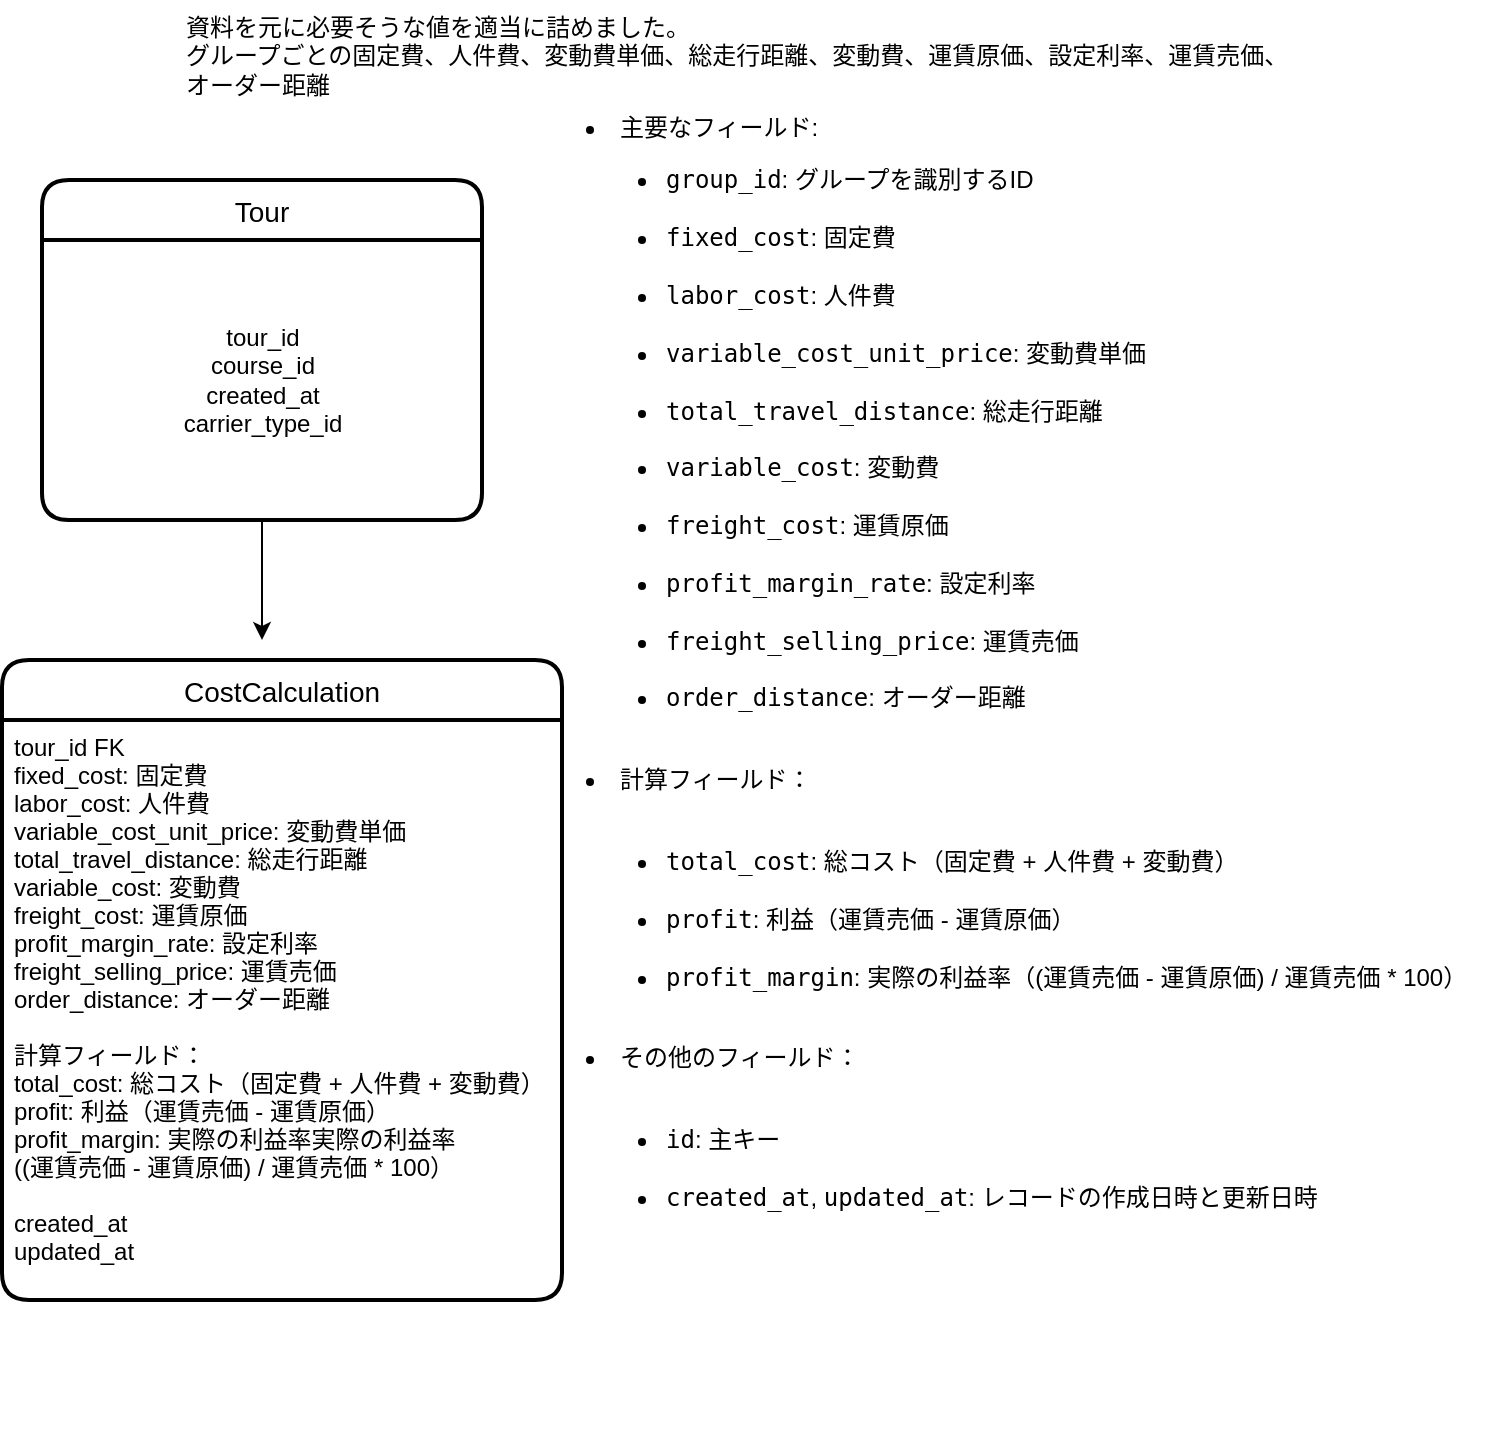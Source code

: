 <mxfile>
    <diagram id="5LNCb3OftYaiIQ4l_5bT" name="ページ1">
        <mxGraphModel dx="1218" dy="691" grid="1" gridSize="10" guides="1" tooltips="1" connect="1" arrows="1" fold="1" page="1" pageScale="1" pageWidth="827" pageHeight="1169" math="0" shadow="0">
            <root>
                <mxCell id="0"/>
                <mxCell id="1" parent="0"/>
                <mxCell id="89" value="Tour" style="swimlane;childLayout=stackLayout;horizontal=1;startSize=30;horizontalStack=0;rounded=1;fontSize=14;fontStyle=0;strokeWidth=2;resizeParent=0;resizeLast=1;shadow=0;dashed=0;align=center;" vertex="1" parent="1">
                    <mxGeometry x="80" y="120" width="220" height="170" as="geometry"/>
                </mxCell>
                <mxCell id="93" value="tour_id&lt;br&gt;course_id&lt;br&gt;created_at&lt;br&gt;carrier_type_id" style="text;html=1;align=center;verticalAlign=middle;resizable=0;points=[];autosize=1;strokeColor=none;fillColor=none;" vertex="1" parent="89">
                    <mxGeometry y="30" width="220" height="140" as="geometry"/>
                </mxCell>
                <mxCell id="94" value="CostCalculation" style="swimlane;childLayout=stackLayout;horizontal=1;startSize=30;horizontalStack=0;rounded=1;fontSize=14;fontStyle=0;strokeWidth=2;resizeParent=0;resizeLast=1;shadow=0;dashed=0;align=center;" vertex="1" parent="1">
                    <mxGeometry x="60" y="360" width="280" height="320" as="geometry"/>
                </mxCell>
                <mxCell id="95" value="tour_id FK&#10;fixed_cost: 固定費&#10;labor_cost: 人件費&#10;variable_cost_unit_price: 変動費単価&#10;total_travel_distance: 総走行距離&#10;variable_cost: 変動費&#10;freight_cost: 運賃原価&#10;profit_margin_rate: 設定利率&#10;freight_selling_price: 運賃売価&#10;order_distance: オーダー距離&#10;&#10;計算フィールド：&#10;total_cost: 総コスト（固定費 + 人件費 + 変動費）&#10;profit: 利益（運賃売価 - 運賃原価）&#10;profit_margin: 実際の利益率実際の利益率&#10;((運賃売価 - 運賃原価) / 運賃売価 * 100）&#10;&#10;created_at&#10;updated_at&#10;" style="align=left;strokeColor=none;fillColor=none;spacingLeft=4;fontSize=12;verticalAlign=top;resizable=0;rotatable=0;part=1;" vertex="1" parent="94">
                    <mxGeometry y="30" width="280" height="290" as="geometry"/>
                </mxCell>
                <mxCell id="96" value="資料を元に必要そうな値を適当に詰めました。&lt;br&gt;グループごとの固定費、人件費、変動費単価、総走行距離、変動費、運賃原価、設定利率、運賃売価、オーダー距離" style="text;whiteSpace=wrap;html=1;" vertex="1" parent="1">
                    <mxGeometry x="150" y="30" width="560" height="70" as="geometry"/>
                </mxCell>
                <mxCell id="98" value="" style="edgeStyle=none;html=1;" edge="1" parent="1" source="93">
                    <mxGeometry relative="1" as="geometry">
                        <mxPoint x="190" y="350" as="targetPoint"/>
                    </mxGeometry>
                </mxCell>
                <mxCell id="100" value="&lt;li class=&quot;whitespace-normal break-words&quot;&gt;主要なフィールド:&lt;ul depth=&quot;1&quot; class=&quot;-mt-1 list-disc space-y-2 pl-8&quot;&gt;&lt;li class=&quot;whitespace-normal break-words&quot;&gt;&lt;code class=&quot;bg-bg-300 text-accent-secondary-000 whitespace-pre-wrap rounded-[0.3rem] px-1 py-px text-[0.95em]&quot;&gt;group_id&lt;/code&gt;: グループを識別するID&lt;/li&gt;&lt;br&gt;&lt;li class=&quot;whitespace-normal break-words&quot;&gt;&lt;code class=&quot;bg-bg-300 text-accent-secondary-000 whitespace-pre-wrap rounded-[0.3rem] px-1 py-px text-[0.95em]&quot;&gt;fixed_cost&lt;/code&gt;: 固定費&lt;/li&gt;&lt;br&gt;&lt;li class=&quot;whitespace-normal break-words&quot;&gt;&lt;code class=&quot;bg-bg-300 text-accent-secondary-000 whitespace-pre-wrap rounded-[0.3rem] px-1 py-px text-[0.95em]&quot;&gt;labor_cost&lt;/code&gt;: 人件費&lt;/li&gt;&lt;br&gt;&lt;li class=&quot;whitespace-normal break-words&quot;&gt;&lt;code class=&quot;bg-bg-300 text-accent-secondary-000 whitespace-pre-wrap rounded-[0.3rem] px-1 py-px text-[0.95em]&quot;&gt;variable_cost_unit_price&lt;/code&gt;: 変動費単価&lt;/li&gt;&lt;br&gt;&lt;li class=&quot;whitespace-normal break-words&quot;&gt;&lt;code class=&quot;bg-bg-300 text-accent-secondary-000 whitespace-pre-wrap rounded-[0.3rem] px-1 py-px text-[0.95em]&quot;&gt;total_travel_distance&lt;/code&gt;: 総走行距離&lt;/li&gt;&lt;br&gt;&lt;li class=&quot;whitespace-normal break-words&quot;&gt;&lt;code class=&quot;bg-bg-300 text-accent-secondary-000 whitespace-pre-wrap rounded-[0.3rem] px-1 py-px text-[0.95em]&quot;&gt;variable_cost&lt;/code&gt;: 変動費&lt;/li&gt;&lt;br&gt;&lt;li class=&quot;whitespace-normal break-words&quot;&gt;&lt;code class=&quot;bg-bg-300 text-accent-secondary-000 whitespace-pre-wrap rounded-[0.3rem] px-1 py-px text-[0.95em]&quot;&gt;freight_cost&lt;/code&gt;: 運賃原価&lt;/li&gt;&lt;br&gt;&lt;li class=&quot;whitespace-normal break-words&quot;&gt;&lt;code class=&quot;bg-bg-300 text-accent-secondary-000 whitespace-pre-wrap rounded-[0.3rem] px-1 py-px text-[0.95em]&quot;&gt;profit_margin_rate&lt;/code&gt;: 設定利率&lt;/li&gt;&lt;br&gt;&lt;li class=&quot;whitespace-normal break-words&quot;&gt;&lt;code class=&quot;bg-bg-300 text-accent-secondary-000 whitespace-pre-wrap rounded-[0.3rem] px-1 py-px text-[0.95em]&quot;&gt;freight_selling_price&lt;/code&gt;: 運賃売価&lt;/li&gt;&lt;br&gt;&lt;li class=&quot;whitespace-normal break-words&quot;&gt;&lt;code class=&quot;bg-bg-300 text-accent-secondary-000 whitespace-pre-wrap rounded-[0.3rem] px-1 py-px text-[0.95em]&quot;&gt;order_distance&lt;/code&gt;: オーダー距離&lt;/li&gt;&lt;/ul&gt;&lt;/li&gt;&lt;br&gt;&lt;li class=&quot;whitespace-normal break-words&quot;&gt;計算フィールド：&lt;br&gt;&lt;ul depth=&quot;1&quot; class=&quot;-mt-1 list-disc space-y-2 pl-8&quot;&gt;&lt;br&gt;&lt;li class=&quot;whitespace-normal break-words&quot;&gt;&lt;code class=&quot;bg-bg-300 text-accent-secondary-000 whitespace-pre-wrap rounded-[0.3rem] px-1 py-px text-[0.95em]&quot;&gt;total_cost&lt;/code&gt;: 総コスト（固定費 + 人件費 + 変動費）&lt;/li&gt;&lt;br&gt;&lt;li class=&quot;whitespace-normal break-words&quot;&gt;&lt;code class=&quot;bg-bg-300 text-accent-secondary-000 whitespace-pre-wrap rounded-[0.3rem] px-1 py-px text-[0.95em]&quot;&gt;profit&lt;/code&gt;: 利益（運賃売価 - 運賃原価）&lt;/li&gt;&lt;br&gt;&lt;li class=&quot;whitespace-normal break-words&quot;&gt;&lt;code class=&quot;bg-bg-300 text-accent-secondary-000 whitespace-pre-wrap rounded-[0.3rem] px-1 py-px text-[0.95em]&quot;&gt;profit_margin&lt;/code&gt;: 実際の利益率（(運賃売価 - 運賃原価) / 運賃売価 * 100）&lt;/li&gt;&lt;/ul&gt;&lt;/li&gt;&lt;br&gt;&lt;li class=&quot;whitespace-normal break-words&quot;&gt;その他のフィールド：&lt;br&gt;&lt;ul depth=&quot;1&quot; class=&quot;-mt-1 list-disc space-y-2 pl-8&quot;&gt;&lt;br&gt;&lt;li class=&quot;whitespace-normal break-words&quot;&gt;&lt;code class=&quot;bg-bg-300 text-accent-secondary-000 whitespace-pre-wrap rounded-[0.3rem] px-1 py-px text-[0.95em]&quot;&gt;id&lt;/code&gt;: 主キー&lt;/li&gt;&lt;br&gt;&lt;li class=&quot;whitespace-normal break-words&quot;&gt;&lt;code class=&quot;bg-bg-300 text-accent-secondary-000 whitespace-pre-wrap rounded-[0.3rem] px-1 py-px text-[0.95em]&quot;&gt;created_at&lt;/code&gt;, &lt;code class=&quot;bg-bg-300 text-accent-secondary-000 whitespace-pre-wrap rounded-[0.3rem] px-1 py-px text-[0.95em]&quot;&gt;updated_at&lt;/code&gt;: レコードの作成日時と更新日時&lt;/li&gt;&lt;/ul&gt;&lt;/li&gt;" style="text;whiteSpace=wrap;html=1;" vertex="1" parent="1">
                    <mxGeometry x="350" y="80" width="460" height="670" as="geometry"/>
                </mxCell>
            </root>
        </mxGraphModel>
    </diagram>
</mxfile>